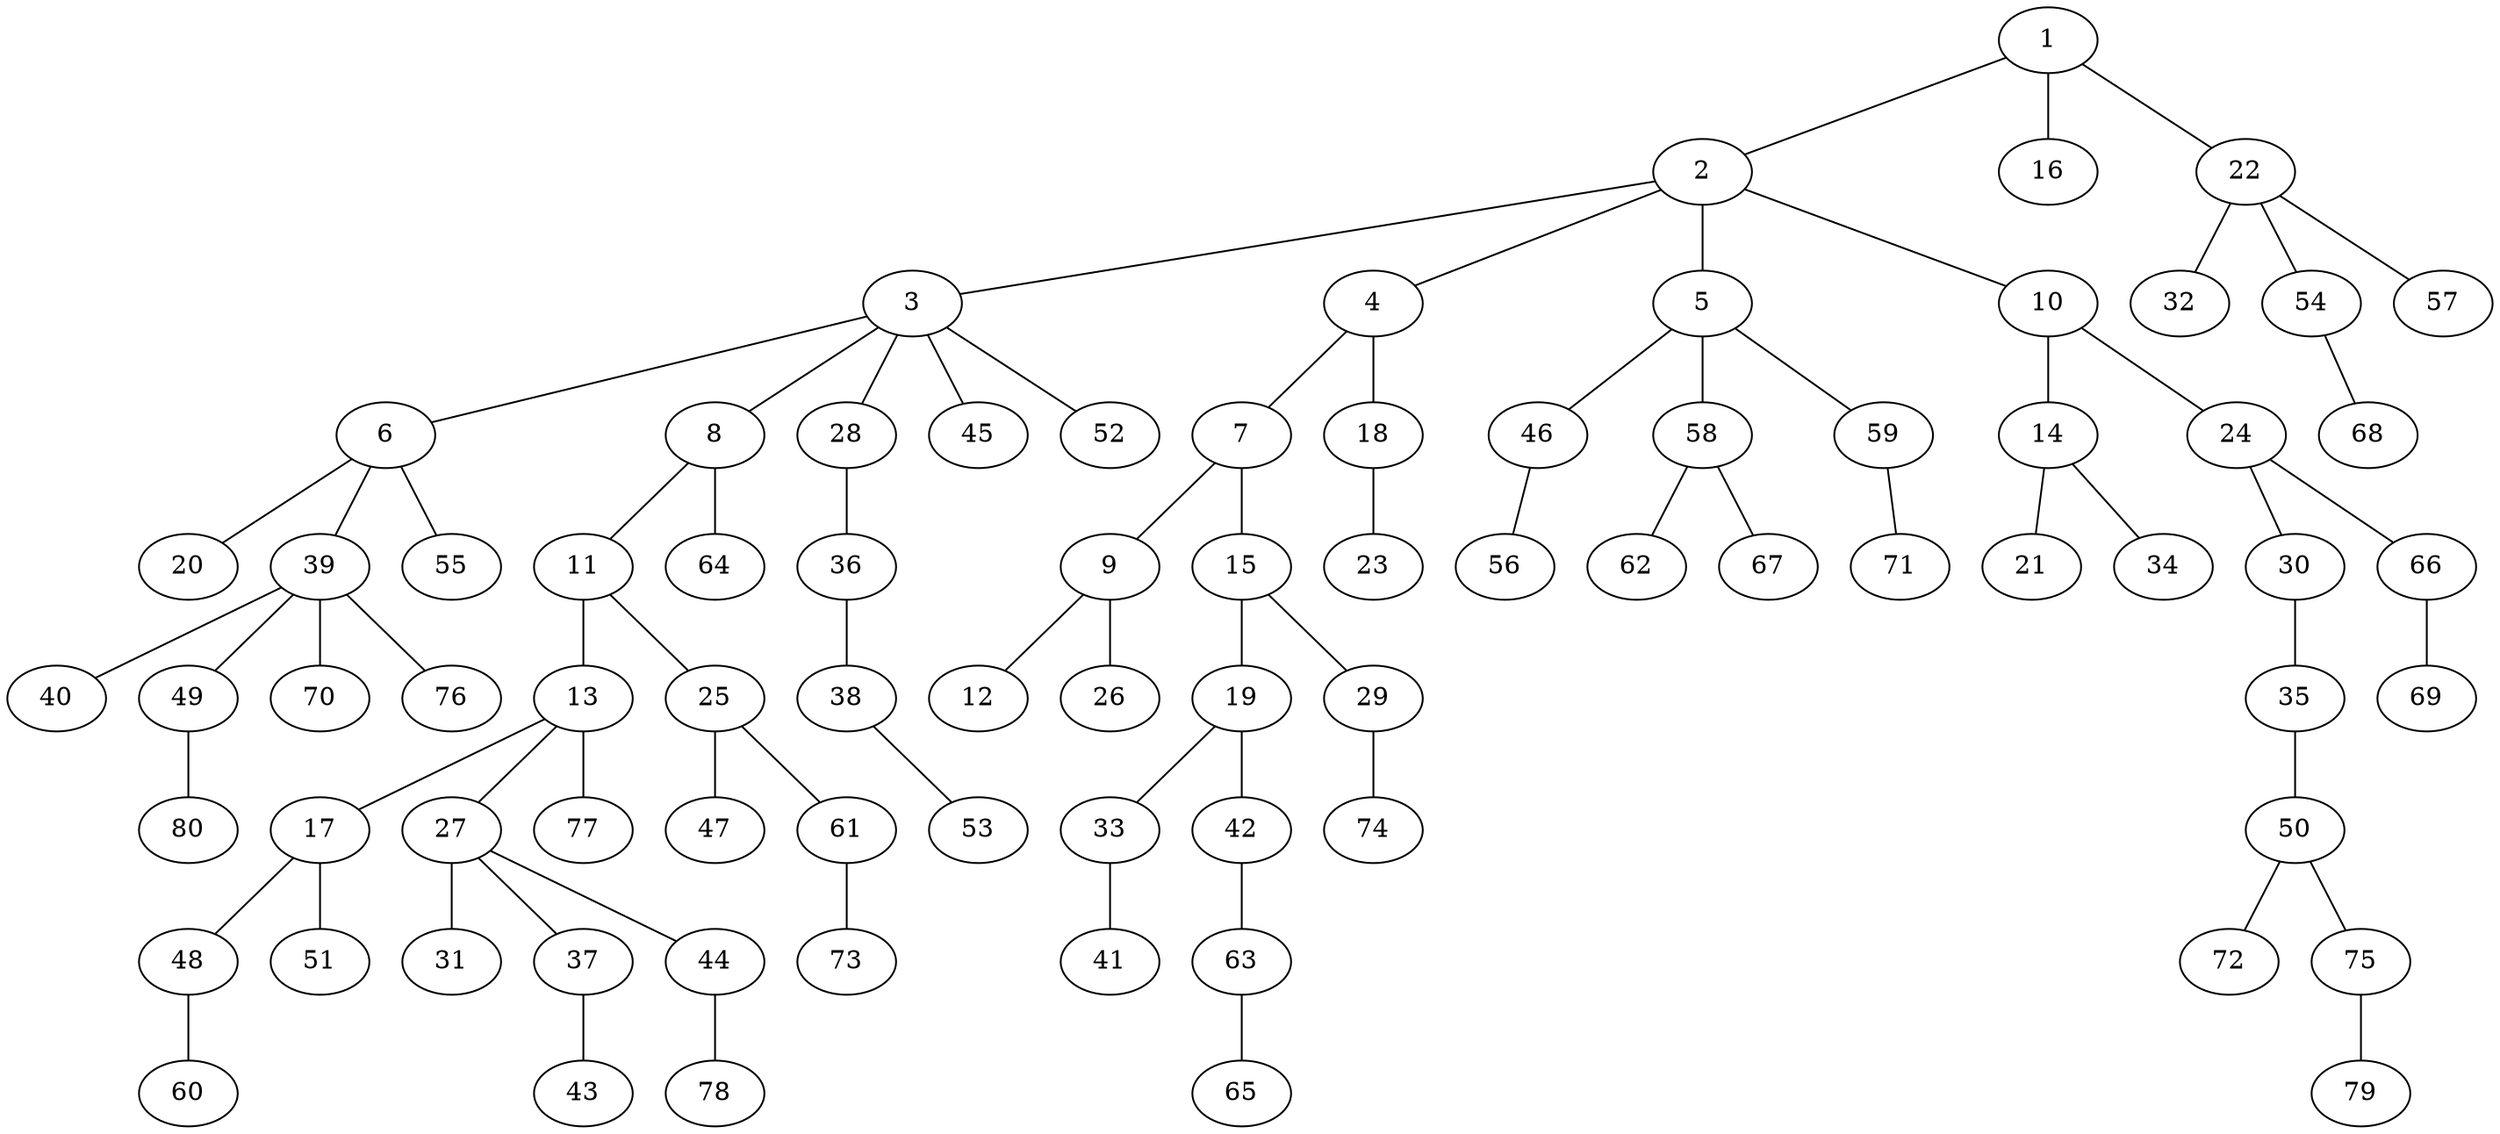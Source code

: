 graph graphname {1--2
1--16
1--22
2--3
2--4
2--5
2--10
3--6
3--8
3--28
3--45
3--52
4--7
4--18
5--46
5--58
5--59
6--20
6--39
6--55
7--9
7--15
8--11
8--64
9--12
9--26
10--14
10--24
11--13
11--25
13--17
13--27
13--77
14--21
14--34
15--19
15--29
17--48
17--51
18--23
19--33
19--42
22--32
22--54
22--57
24--30
24--66
25--47
25--61
27--31
27--37
27--44
28--36
29--74
30--35
33--41
35--50
36--38
37--43
38--53
39--40
39--49
39--70
39--76
42--63
44--78
46--56
48--60
49--80
50--72
50--75
54--68
58--62
58--67
59--71
61--73
63--65
66--69
75--79
}
